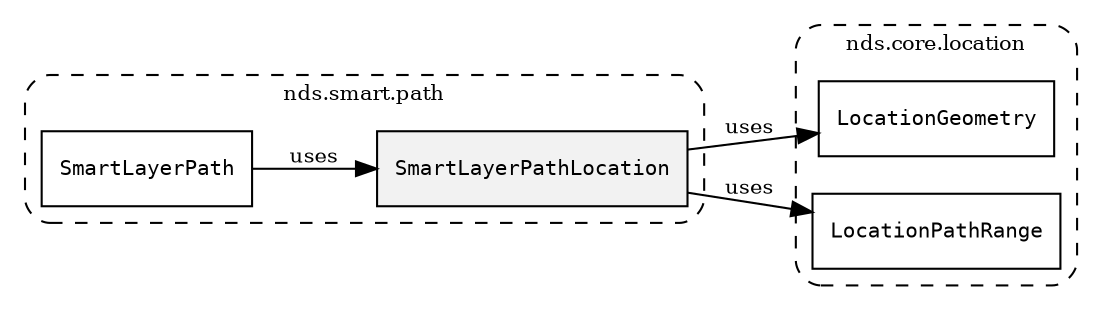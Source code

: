 /**
 * This dot file creates symbol collaboration diagram for SmartLayerPathLocation.
 */
digraph ZSERIO
{
    node [shape=box, fontsize=10];
    rankdir="LR";
    fontsize=10;
    tooltip="SmartLayerPathLocation collaboration diagram";

    subgraph "cluster_nds.smart.path"
    {
        style="dashed, rounded";
        label="nds.smart.path";
        tooltip="Package nds.smart.path";
        href="../../../content/packages/nds.smart.path.html#Package-nds-smart-path";
        target="_parent";

        "SmartLayerPathLocation" [style="filled", fillcolor="#0000000D", target="_parent", label=<<font face="monospace"><table align="center" border="0" cellspacing="0" cellpadding="0"><tr><td href="../../../content/packages/nds.smart.path.html#Structure-SmartLayerPathLocation" title="Structure defined in nds.smart.path">SmartLayerPathLocation</td></tr></table></font>>];
        "SmartLayerPath" [target="_parent", label=<<font face="monospace"><table align="center" border="0" cellspacing="0" cellpadding="0"><tr><td href="../../../content/packages/nds.smart.path.html#Structure-SmartLayerPath" title="Structure defined in nds.smart.path">SmartLayerPath</td></tr></table></font>>];
    }

    subgraph "cluster_nds.core.location"
    {
        style="dashed, rounded";
        label="nds.core.location";
        tooltip="Package nds.core.location";
        href="../../../content/packages/nds.core.location.html#Package-nds-core-location";
        target="_parent";

        "LocationGeometry" [target="_parent", label=<<font face="monospace"><table align="center" border="0" cellspacing="0" cellpadding="0"><tr><td href="../../../content/packages/nds.core.location.html#Structure-LocationGeometry" title="Structure defined in nds.core.location">LocationGeometry</td></tr></table></font>>];
        "LocationPathRange" [target="_parent", label=<<font face="monospace"><table align="center" border="0" cellspacing="0" cellpadding="0"><tr><td href="../../../content/packages/nds.core.location.html#Subtype-LocationPathRange" title="Subtype defined in nds.core.location">LocationPathRange</td></tr></table></font>>];
    }

    "SmartLayerPathLocation" -> "LocationGeometry" [label="uses", fontsize=10];
    "SmartLayerPathLocation" -> "LocationPathRange" [label="uses", fontsize=10];
    "SmartLayerPath" -> "SmartLayerPathLocation" [label="uses", fontsize=10];
}
